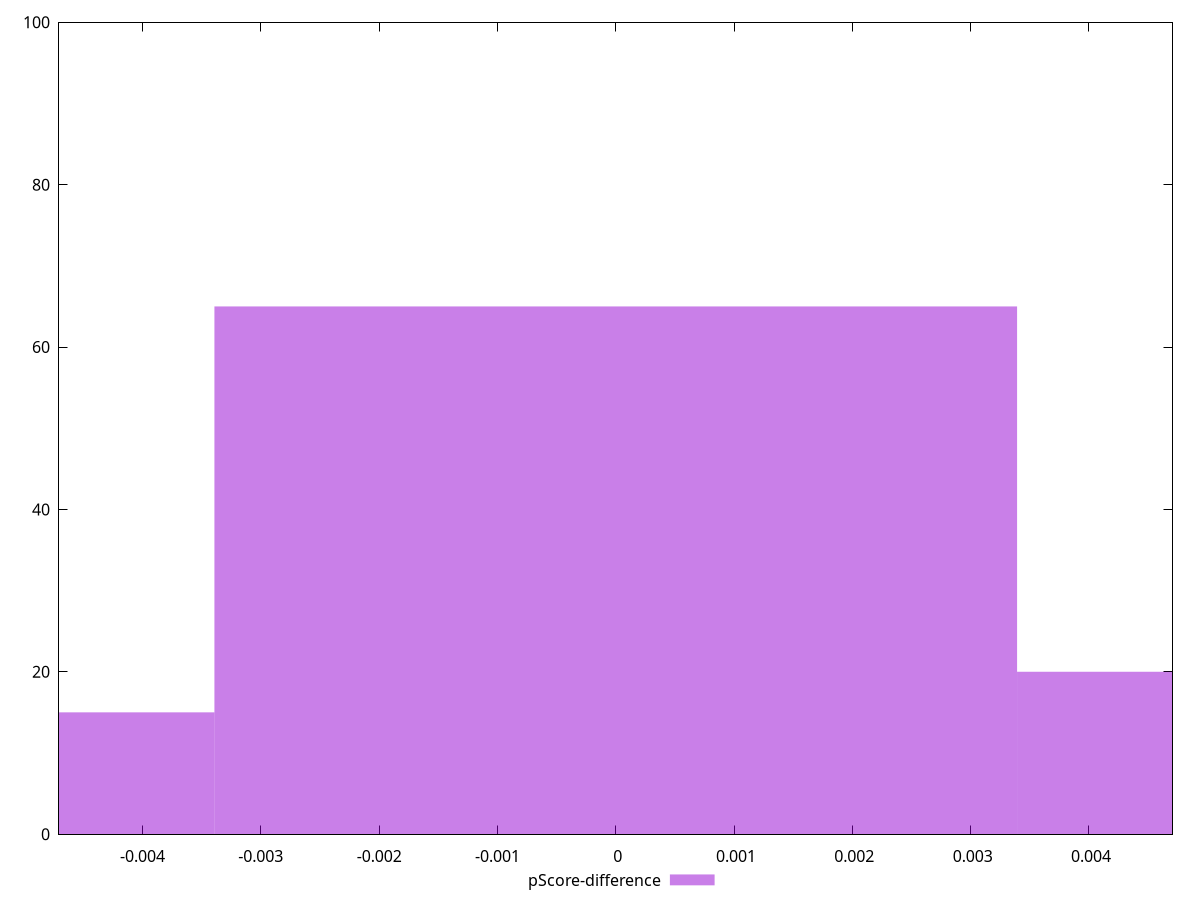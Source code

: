 reset

$pScoreDifference <<EOF
-0.0067844523256008335 15
0 65
0.0067844523256008335 20
EOF

set key outside below
set boxwidth 0.0067844523256008335
set xrange [-0.004705882352941226:0.004705882352941171]
set yrange [0:100]
set trange [0:100]
set style fill transparent solid 0.5 noborder
set terminal svg size 640, 490 enhanced background rgb 'white'
set output "report_00015_2021-02-09T16-11-33.973Z/uses-text-compression/samples/pages+cached+noadtech+nomedia/pScore-difference/histogram.svg"

plot $pScoreDifference title "pScore-difference" with boxes

reset
